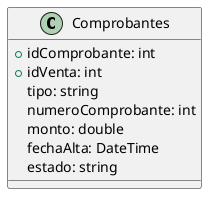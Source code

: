 @startuml Comprobantes
class Comprobantes{
    +idComprobante: int
    +idVenta: int
    tipo: string
    numeroComprobante: int
    monto: double
    fechaAlta: DateTime
    estado: string
}
@enduml